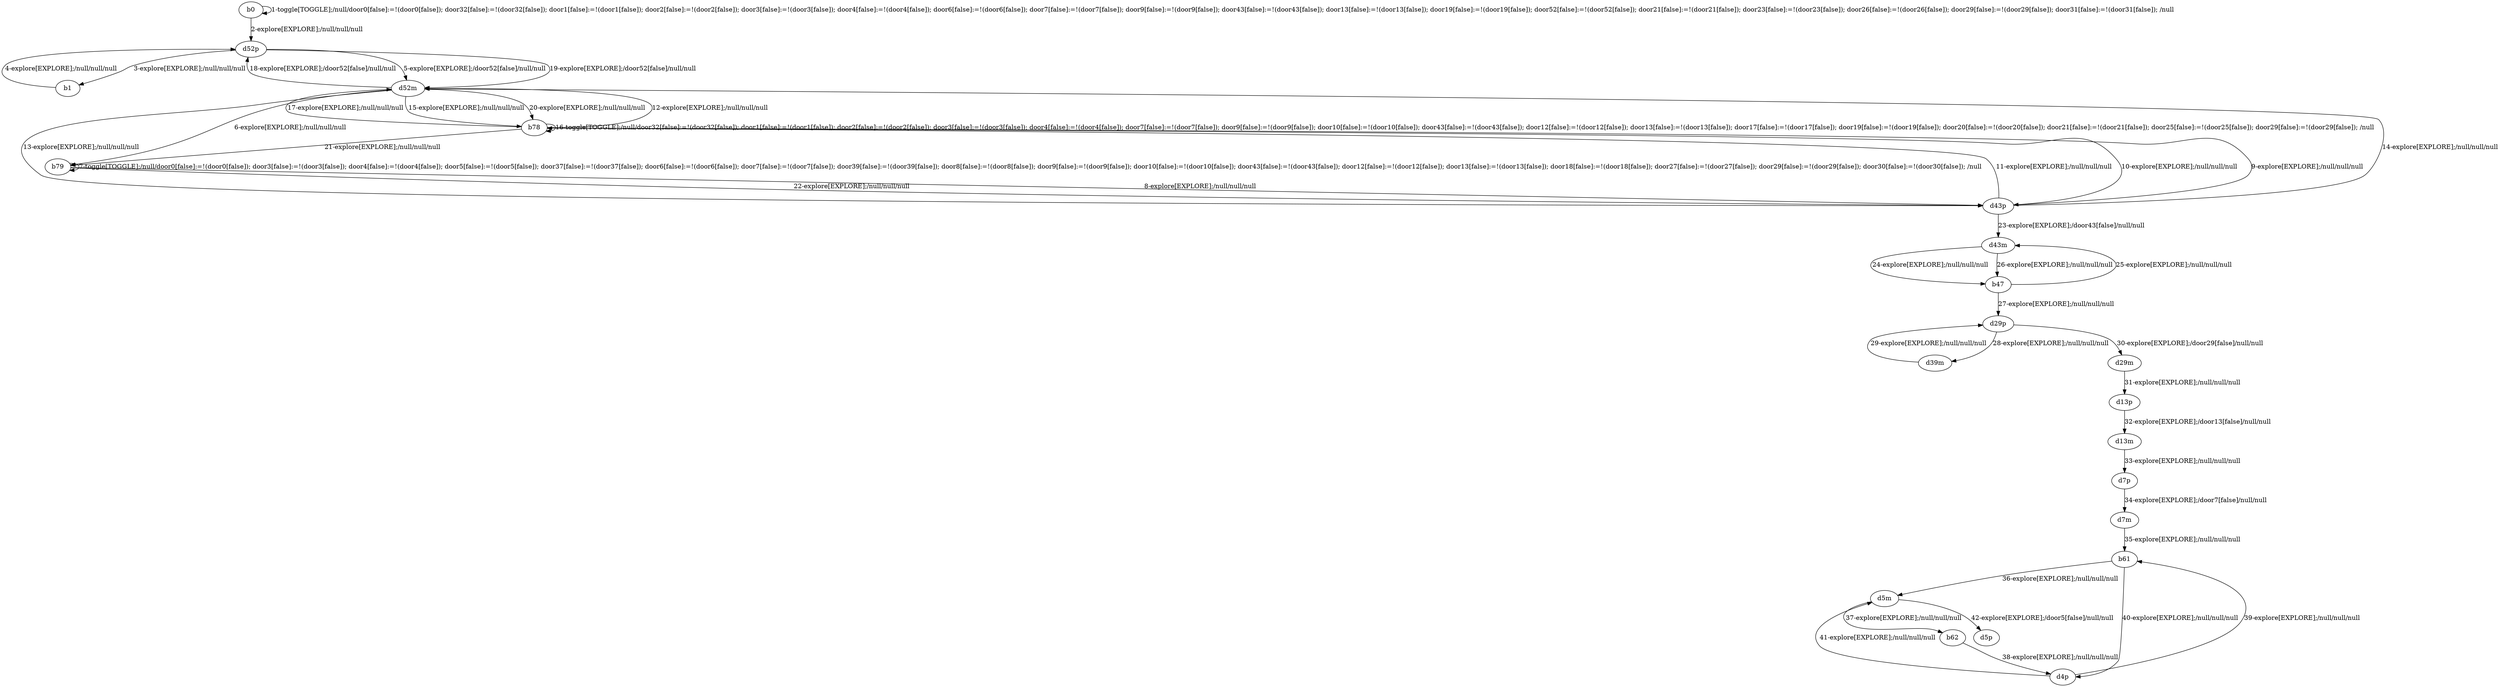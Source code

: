 # Total number of goals covered by this test: 1
# d5m --> d5p

digraph g {
"b0" -> "b0" [label = "1-toggle[TOGGLE];/null/door0[false]:=!(door0[false]); door32[false]:=!(door32[false]); door1[false]:=!(door1[false]); door2[false]:=!(door2[false]); door3[false]:=!(door3[false]); door4[false]:=!(door4[false]); door6[false]:=!(door6[false]); door7[false]:=!(door7[false]); door9[false]:=!(door9[false]); door43[false]:=!(door43[false]); door13[false]:=!(door13[false]); door19[false]:=!(door19[false]); door52[false]:=!(door52[false]); door21[false]:=!(door21[false]); door23[false]:=!(door23[false]); door26[false]:=!(door26[false]); door29[false]:=!(door29[false]); door31[false]:=!(door31[false]); /null"];
"b0" -> "d52p" [label = "2-explore[EXPLORE];/null/null/null"];
"d52p" -> "b1" [label = "3-explore[EXPLORE];/null/null/null"];
"b1" -> "d52p" [label = "4-explore[EXPLORE];/null/null/null"];
"d52p" -> "d52m" [label = "5-explore[EXPLORE];/door52[false]/null/null"];
"d52m" -> "b79" [label = "6-explore[EXPLORE];/null/null/null"];
"b79" -> "b79" [label = "7-toggle[TOGGLE];/null/door0[false]:=!(door0[false]); door3[false]:=!(door3[false]); door4[false]:=!(door4[false]); door5[false]:=!(door5[false]); door37[false]:=!(door37[false]); door6[false]:=!(door6[false]); door7[false]:=!(door7[false]); door39[false]:=!(door39[false]); door8[false]:=!(door8[false]); door9[false]:=!(door9[false]); door10[false]:=!(door10[false]); door43[false]:=!(door43[false]); door12[false]:=!(door12[false]); door13[false]:=!(door13[false]); door18[false]:=!(door18[false]); door27[false]:=!(door27[false]); door29[false]:=!(door29[false]); door30[false]:=!(door30[false]); /null"];
"b79" -> "d43p" [label = "8-explore[EXPLORE];/null/null/null"];
"d43p" -> "b78" [label = "9-explore[EXPLORE];/null/null/null"];
"b78" -> "d43p" [label = "10-explore[EXPLORE];/null/null/null"];
"d43p" -> "b78" [label = "11-explore[EXPLORE];/null/null/null"];
"b78" -> "d52m" [label = "12-explore[EXPLORE];/null/null/null"];
"d52m" -> "d43p" [label = "13-explore[EXPLORE];/null/null/null"];
"d43p" -> "d52m" [label = "14-explore[EXPLORE];/null/null/null"];
"d52m" -> "b78" [label = "15-explore[EXPLORE];/null/null/null"];
"b78" -> "b78" [label = "16-toggle[TOGGLE];/null/door32[false]:=!(door32[false]); door1[false]:=!(door1[false]); door2[false]:=!(door2[false]); door3[false]:=!(door3[false]); door4[false]:=!(door4[false]); door7[false]:=!(door7[false]); door9[false]:=!(door9[false]); door10[false]:=!(door10[false]); door43[false]:=!(door43[false]); door12[false]:=!(door12[false]); door13[false]:=!(door13[false]); door17[false]:=!(door17[false]); door19[false]:=!(door19[false]); door20[false]:=!(door20[false]); door21[false]:=!(door21[false]); door25[false]:=!(door25[false]); door29[false]:=!(door29[false]); /null"];
"b78" -> "d52m" [label = "17-explore[EXPLORE];/null/null/null"];
"d52m" -> "d52p" [label = "18-explore[EXPLORE];/door52[false]/null/null"];
"d52p" -> "d52m" [label = "19-explore[EXPLORE];/door52[false]/null/null"];
"d52m" -> "b78" [label = "20-explore[EXPLORE];/null/null/null"];
"b78" -> "b79" [label = "21-explore[EXPLORE];/null/null/null"];
"b79" -> "d43p" [label = "22-explore[EXPLORE];/null/null/null"];
"d43p" -> "d43m" [label = "23-explore[EXPLORE];/door43[false]/null/null"];
"d43m" -> "b47" [label = "24-explore[EXPLORE];/null/null/null"];
"b47" -> "d43m" [label = "25-explore[EXPLORE];/null/null/null"];
"d43m" -> "b47" [label = "26-explore[EXPLORE];/null/null/null"];
"b47" -> "d29p" [label = "27-explore[EXPLORE];/null/null/null"];
"d29p" -> "d39m" [label = "28-explore[EXPLORE];/null/null/null"];
"d39m" -> "d29p" [label = "29-explore[EXPLORE];/null/null/null"];
"d29p" -> "d29m" [label = "30-explore[EXPLORE];/door29[false]/null/null"];
"d29m" -> "d13p" [label = "31-explore[EXPLORE];/null/null/null"];
"d13p" -> "d13m" [label = "32-explore[EXPLORE];/door13[false]/null/null"];
"d13m" -> "d7p" [label = "33-explore[EXPLORE];/null/null/null"];
"d7p" -> "d7m" [label = "34-explore[EXPLORE];/door7[false]/null/null"];
"d7m" -> "b61" [label = "35-explore[EXPLORE];/null/null/null"];
"b61" -> "d5m" [label = "36-explore[EXPLORE];/null/null/null"];
"d5m" -> "b62" [label = "37-explore[EXPLORE];/null/null/null"];
"b62" -> "d4p" [label = "38-explore[EXPLORE];/null/null/null"];
"d4p" -> "b61" [label = "39-explore[EXPLORE];/null/null/null"];
"b61" -> "d4p" [label = "40-explore[EXPLORE];/null/null/null"];
"d4p" -> "d5m" [label = "41-explore[EXPLORE];/null/null/null"];
"d5m" -> "d5p" [label = "42-explore[EXPLORE];/door5[false]/null/null"];
}